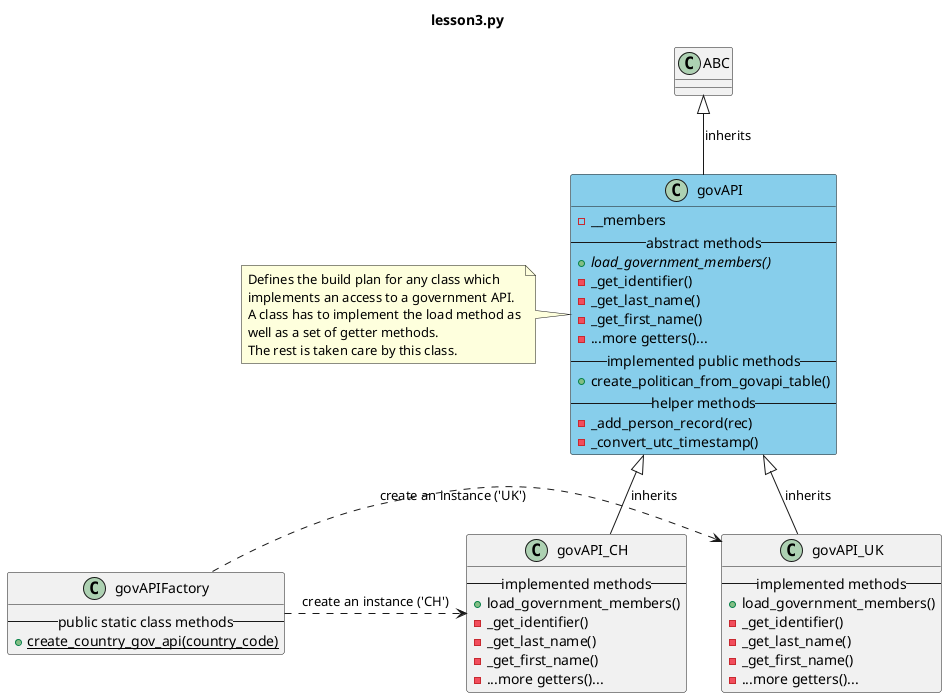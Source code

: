 @startuml
title lesson3.py


class ABC {
}

class govAPI #SkyBlue {
  -__members
  -- abstract methods --
  {abstract} +load_government_members()
  -_get_identifier()
  -_get_last_name()
  -_get_first_name()
  - ...more getters()...
  -- implemented public methods --
  + create_politican_from_govapi_table()
  -- helper methods --
  - _add_person_record(rec)
  - _convert_utc_timestamp()
}
note left of govAPI
  Defines the build plan for any class which
  implements an access to a government API.
  A class has to implement the load method as
  well as a set of getter methods.
  The rest is taken care by this class.
end note


ABC <|-- govAPI: inherits

class govAPI_CH {
      -- implemented methods --
      +load_government_members()
      -_get_identifier()
      -_get_last_name()
      -_get_first_name()
      - ...more getters()...
}
class govAPI_UK {
      -- implemented methods --
      +load_government_members()
      -_get_identifier()
      -_get_last_name()
      -_get_first_name()
      - ...more getters()...
}
govAPI <|-- govAPI_CH: inherits
govAPI <|-- govAPI_UK: inherits

class govAPIFactory {
  -- public static class methods  --
  {static} + create_country_gov_api(country_code)
}
govAPIFactory .> govAPI_CH: create an instance ('CH')
govAPIFactory .> govAPI_UK: create an instance ('UK')


@enduml
